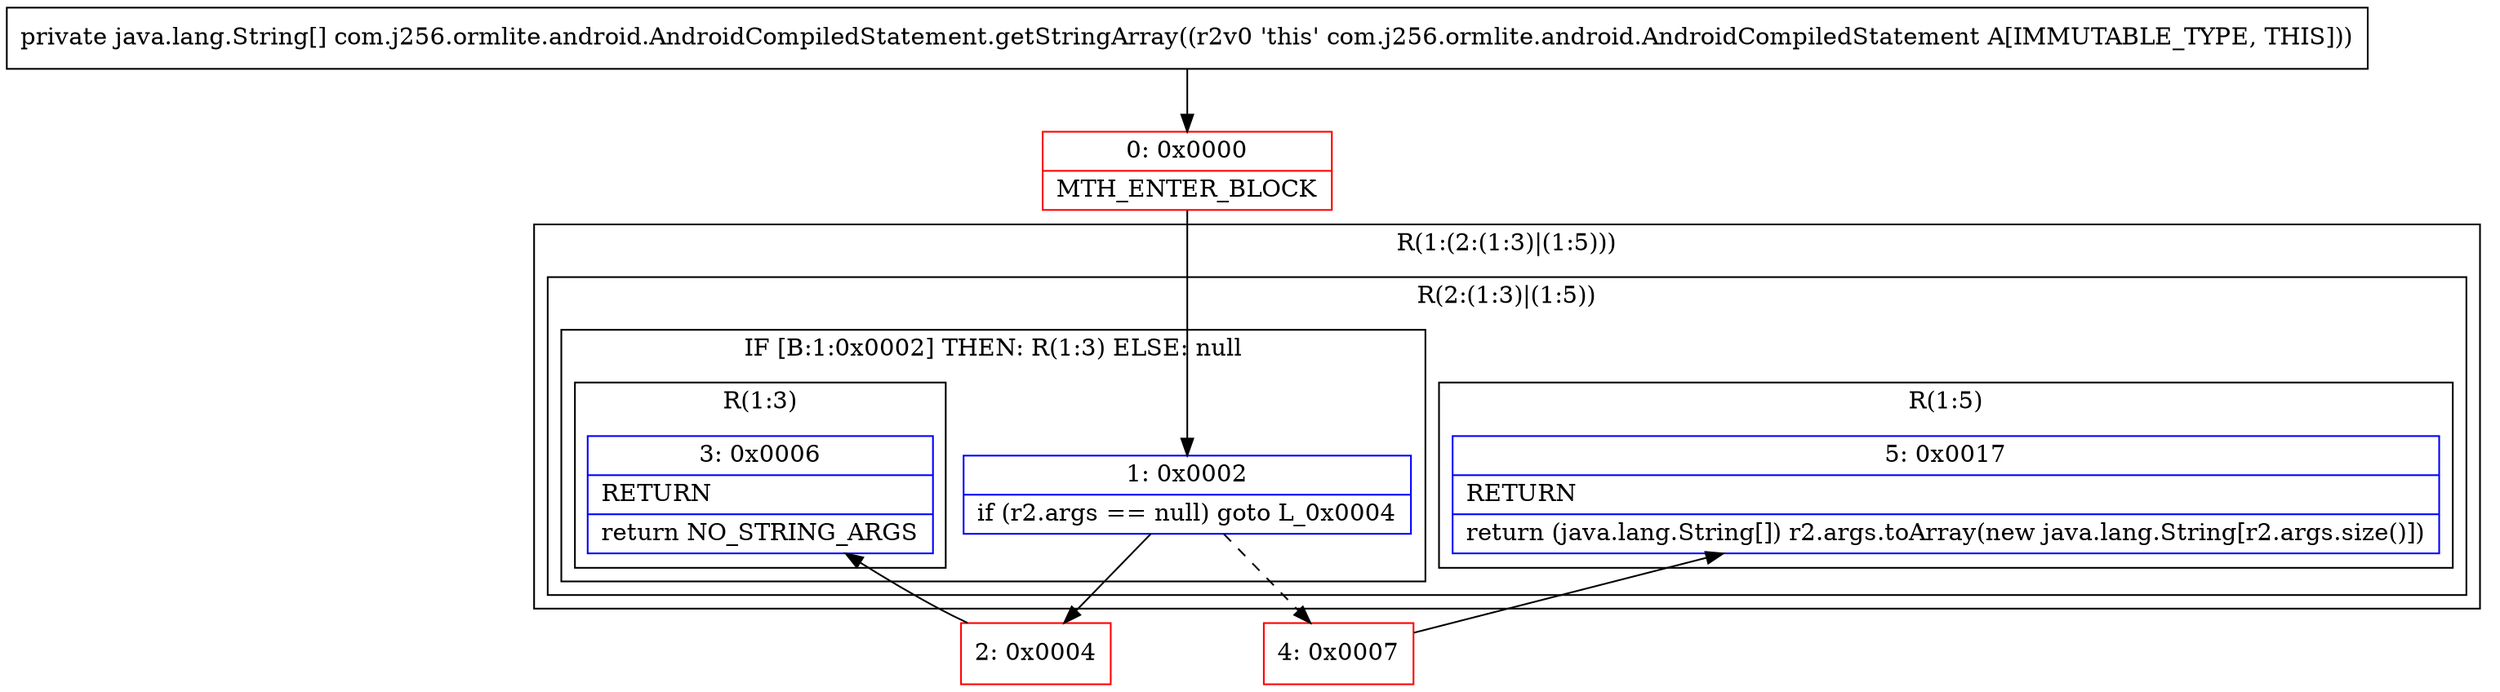 digraph "CFG forcom.j256.ormlite.android.AndroidCompiledStatement.getStringArray()[Ljava\/lang\/String;" {
subgraph cluster_Region_1091185456 {
label = "R(1:(2:(1:3)|(1:5)))";
node [shape=record,color=blue];
subgraph cluster_Region_1716295491 {
label = "R(2:(1:3)|(1:5))";
node [shape=record,color=blue];
subgraph cluster_IfRegion_1440295857 {
label = "IF [B:1:0x0002] THEN: R(1:3) ELSE: null";
node [shape=record,color=blue];
Node_1 [shape=record,label="{1\:\ 0x0002|if (r2.args == null) goto L_0x0004\l}"];
subgraph cluster_Region_1799850678 {
label = "R(1:3)";
node [shape=record,color=blue];
Node_3 [shape=record,label="{3\:\ 0x0006|RETURN\l|return NO_STRING_ARGS\l}"];
}
}
subgraph cluster_Region_2063888197 {
label = "R(1:5)";
node [shape=record,color=blue];
Node_5 [shape=record,label="{5\:\ 0x0017|RETURN\l|return (java.lang.String[]) r2.args.toArray(new java.lang.String[r2.args.size()])\l}"];
}
}
}
Node_0 [shape=record,color=red,label="{0\:\ 0x0000|MTH_ENTER_BLOCK\l}"];
Node_2 [shape=record,color=red,label="{2\:\ 0x0004}"];
Node_4 [shape=record,color=red,label="{4\:\ 0x0007}"];
MethodNode[shape=record,label="{private java.lang.String[] com.j256.ormlite.android.AndroidCompiledStatement.getStringArray((r2v0 'this' com.j256.ormlite.android.AndroidCompiledStatement A[IMMUTABLE_TYPE, THIS])) }"];
MethodNode -> Node_0;
Node_1 -> Node_2;
Node_1 -> Node_4[style=dashed];
Node_0 -> Node_1;
Node_2 -> Node_3;
Node_4 -> Node_5;
}

